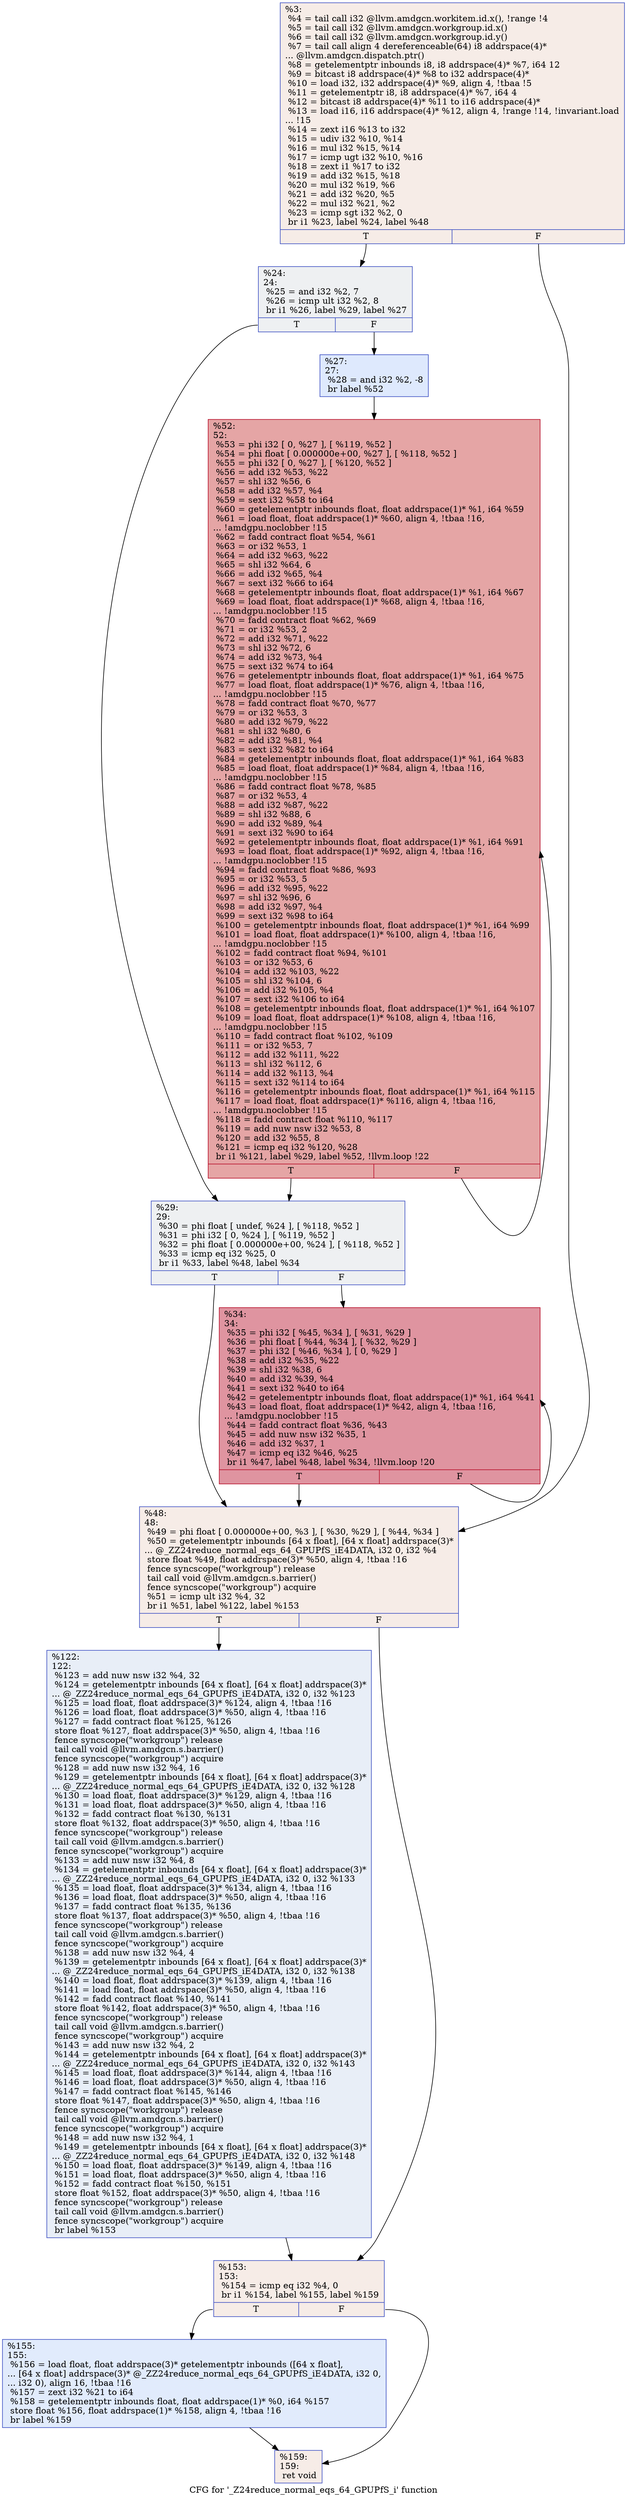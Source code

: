digraph "CFG for '_Z24reduce_normal_eqs_64_GPUPfS_i' function" {
	label="CFG for '_Z24reduce_normal_eqs_64_GPUPfS_i' function";

	Node0x4b92f50 [shape=record,color="#3d50c3ff", style=filled, fillcolor="#ead5c970",label="{%3:\l  %4 = tail call i32 @llvm.amdgcn.workitem.id.x(), !range !4\l  %5 = tail call i32 @llvm.amdgcn.workgroup.id.x()\l  %6 = tail call i32 @llvm.amdgcn.workgroup.id.y()\l  %7 = tail call align 4 dereferenceable(64) i8 addrspace(4)*\l... @llvm.amdgcn.dispatch.ptr()\l  %8 = getelementptr inbounds i8, i8 addrspace(4)* %7, i64 12\l  %9 = bitcast i8 addrspace(4)* %8 to i32 addrspace(4)*\l  %10 = load i32, i32 addrspace(4)* %9, align 4, !tbaa !5\l  %11 = getelementptr i8, i8 addrspace(4)* %7, i64 4\l  %12 = bitcast i8 addrspace(4)* %11 to i16 addrspace(4)*\l  %13 = load i16, i16 addrspace(4)* %12, align 4, !range !14, !invariant.load\l... !15\l  %14 = zext i16 %13 to i32\l  %15 = udiv i32 %10, %14\l  %16 = mul i32 %15, %14\l  %17 = icmp ugt i32 %10, %16\l  %18 = zext i1 %17 to i32\l  %19 = add i32 %15, %18\l  %20 = mul i32 %19, %6\l  %21 = add i32 %20, %5\l  %22 = mul i32 %21, %2\l  %23 = icmp sgt i32 %2, 0\l  br i1 %23, label %24, label %48\l|{<s0>T|<s1>F}}"];
	Node0x4b92f50:s0 -> Node0x4b93d20;
	Node0x4b92f50:s1 -> Node0x4b95820;
	Node0x4b93d20 [shape=record,color="#3d50c3ff", style=filled, fillcolor="#d9dce170",label="{%24:\l24:                                               \l  %25 = and i32 %2, 7\l  %26 = icmp ult i32 %2, 8\l  br i1 %26, label %29, label %27\l|{<s0>T|<s1>F}}"];
	Node0x4b93d20:s0 -> Node0x4b95ab0;
	Node0x4b93d20:s1 -> Node0x4b95b00;
	Node0x4b95b00 [shape=record,color="#3d50c3ff", style=filled, fillcolor="#b5cdfa70",label="{%27:\l27:                                               \l  %28 = and i32 %2, -8\l  br label %52\l}"];
	Node0x4b95b00 -> Node0x4b95d00;
	Node0x4b95ab0 [shape=record,color="#3d50c3ff", style=filled, fillcolor="#d9dce170",label="{%29:\l29:                                               \l  %30 = phi float [ undef, %24 ], [ %118, %52 ]\l  %31 = phi i32 [ 0, %24 ], [ %119, %52 ]\l  %32 = phi float [ 0.000000e+00, %24 ], [ %118, %52 ]\l  %33 = icmp eq i32 %25, 0\l  br i1 %33, label %48, label %34\l|{<s0>T|<s1>F}}"];
	Node0x4b95ab0:s0 -> Node0x4b95820;
	Node0x4b95ab0:s1 -> Node0x4b95420;
	Node0x4b95420 [shape=record,color="#b70d28ff", style=filled, fillcolor="#b70d2870",label="{%34:\l34:                                               \l  %35 = phi i32 [ %45, %34 ], [ %31, %29 ]\l  %36 = phi float [ %44, %34 ], [ %32, %29 ]\l  %37 = phi i32 [ %46, %34 ], [ 0, %29 ]\l  %38 = add i32 %35, %22\l  %39 = shl i32 %38, 6\l  %40 = add i32 %39, %4\l  %41 = sext i32 %40 to i64\l  %42 = getelementptr inbounds float, float addrspace(1)* %1, i64 %41\l  %43 = load float, float addrspace(1)* %42, align 4, !tbaa !16,\l... !amdgpu.noclobber !15\l  %44 = fadd contract float %36, %43\l  %45 = add nuw nsw i32 %35, 1\l  %46 = add i32 %37, 1\l  %47 = icmp eq i32 %46, %25\l  br i1 %47, label %48, label %34, !llvm.loop !20\l|{<s0>T|<s1>F}}"];
	Node0x4b95420:s0 -> Node0x4b95820;
	Node0x4b95420:s1 -> Node0x4b95420;
	Node0x4b95820 [shape=record,color="#3d50c3ff", style=filled, fillcolor="#ead5c970",label="{%48:\l48:                                               \l  %49 = phi float [ 0.000000e+00, %3 ], [ %30, %29 ], [ %44, %34 ]\l  %50 = getelementptr inbounds [64 x float], [64 x float] addrspace(3)*\l... @_ZZ24reduce_normal_eqs_64_GPUPfS_iE4DATA, i32 0, i32 %4\l  store float %49, float addrspace(3)* %50, align 4, !tbaa !16\l  fence syncscope(\"workgroup\") release\l  tail call void @llvm.amdgcn.s.barrier()\l  fence syncscope(\"workgroup\") acquire\l  %51 = icmp ult i32 %4, 32\l  br i1 %51, label %122, label %153\l|{<s0>T|<s1>F}}"];
	Node0x4b95820:s0 -> Node0x4b98a80;
	Node0x4b95820:s1 -> Node0x4b98b10;
	Node0x4b95d00 [shape=record,color="#b70d28ff", style=filled, fillcolor="#c5333470",label="{%52:\l52:                                               \l  %53 = phi i32 [ 0, %27 ], [ %119, %52 ]\l  %54 = phi float [ 0.000000e+00, %27 ], [ %118, %52 ]\l  %55 = phi i32 [ 0, %27 ], [ %120, %52 ]\l  %56 = add i32 %53, %22\l  %57 = shl i32 %56, 6\l  %58 = add i32 %57, %4\l  %59 = sext i32 %58 to i64\l  %60 = getelementptr inbounds float, float addrspace(1)* %1, i64 %59\l  %61 = load float, float addrspace(1)* %60, align 4, !tbaa !16,\l... !amdgpu.noclobber !15\l  %62 = fadd contract float %54, %61\l  %63 = or i32 %53, 1\l  %64 = add i32 %63, %22\l  %65 = shl i32 %64, 6\l  %66 = add i32 %65, %4\l  %67 = sext i32 %66 to i64\l  %68 = getelementptr inbounds float, float addrspace(1)* %1, i64 %67\l  %69 = load float, float addrspace(1)* %68, align 4, !tbaa !16,\l... !amdgpu.noclobber !15\l  %70 = fadd contract float %62, %69\l  %71 = or i32 %53, 2\l  %72 = add i32 %71, %22\l  %73 = shl i32 %72, 6\l  %74 = add i32 %73, %4\l  %75 = sext i32 %74 to i64\l  %76 = getelementptr inbounds float, float addrspace(1)* %1, i64 %75\l  %77 = load float, float addrspace(1)* %76, align 4, !tbaa !16,\l... !amdgpu.noclobber !15\l  %78 = fadd contract float %70, %77\l  %79 = or i32 %53, 3\l  %80 = add i32 %79, %22\l  %81 = shl i32 %80, 6\l  %82 = add i32 %81, %4\l  %83 = sext i32 %82 to i64\l  %84 = getelementptr inbounds float, float addrspace(1)* %1, i64 %83\l  %85 = load float, float addrspace(1)* %84, align 4, !tbaa !16,\l... !amdgpu.noclobber !15\l  %86 = fadd contract float %78, %85\l  %87 = or i32 %53, 4\l  %88 = add i32 %87, %22\l  %89 = shl i32 %88, 6\l  %90 = add i32 %89, %4\l  %91 = sext i32 %90 to i64\l  %92 = getelementptr inbounds float, float addrspace(1)* %1, i64 %91\l  %93 = load float, float addrspace(1)* %92, align 4, !tbaa !16,\l... !amdgpu.noclobber !15\l  %94 = fadd contract float %86, %93\l  %95 = or i32 %53, 5\l  %96 = add i32 %95, %22\l  %97 = shl i32 %96, 6\l  %98 = add i32 %97, %4\l  %99 = sext i32 %98 to i64\l  %100 = getelementptr inbounds float, float addrspace(1)* %1, i64 %99\l  %101 = load float, float addrspace(1)* %100, align 4, !tbaa !16,\l... !amdgpu.noclobber !15\l  %102 = fadd contract float %94, %101\l  %103 = or i32 %53, 6\l  %104 = add i32 %103, %22\l  %105 = shl i32 %104, 6\l  %106 = add i32 %105, %4\l  %107 = sext i32 %106 to i64\l  %108 = getelementptr inbounds float, float addrspace(1)* %1, i64 %107\l  %109 = load float, float addrspace(1)* %108, align 4, !tbaa !16,\l... !amdgpu.noclobber !15\l  %110 = fadd contract float %102, %109\l  %111 = or i32 %53, 7\l  %112 = add i32 %111, %22\l  %113 = shl i32 %112, 6\l  %114 = add i32 %113, %4\l  %115 = sext i32 %114 to i64\l  %116 = getelementptr inbounds float, float addrspace(1)* %1, i64 %115\l  %117 = load float, float addrspace(1)* %116, align 4, !tbaa !16,\l... !amdgpu.noclobber !15\l  %118 = fadd contract float %110, %117\l  %119 = add nuw nsw i32 %53, 8\l  %120 = add i32 %55, 8\l  %121 = icmp eq i32 %120, %28\l  br i1 %121, label %29, label %52, !llvm.loop !22\l|{<s0>T|<s1>F}}"];
	Node0x4b95d00:s0 -> Node0x4b95ab0;
	Node0x4b95d00:s1 -> Node0x4b95d00;
	Node0x4b98a80 [shape=record,color="#3d50c3ff", style=filled, fillcolor="#cbd8ee70",label="{%122:\l122:                                              \l  %123 = add nuw nsw i32 %4, 32\l  %124 = getelementptr inbounds [64 x float], [64 x float] addrspace(3)*\l... @_ZZ24reduce_normal_eqs_64_GPUPfS_iE4DATA, i32 0, i32 %123\l  %125 = load float, float addrspace(3)* %124, align 4, !tbaa !16\l  %126 = load float, float addrspace(3)* %50, align 4, !tbaa !16\l  %127 = fadd contract float %125, %126\l  store float %127, float addrspace(3)* %50, align 4, !tbaa !16\l  fence syncscope(\"workgroup\") release\l  tail call void @llvm.amdgcn.s.barrier()\l  fence syncscope(\"workgroup\") acquire\l  %128 = add nuw nsw i32 %4, 16\l  %129 = getelementptr inbounds [64 x float], [64 x float] addrspace(3)*\l... @_ZZ24reduce_normal_eqs_64_GPUPfS_iE4DATA, i32 0, i32 %128\l  %130 = load float, float addrspace(3)* %129, align 4, !tbaa !16\l  %131 = load float, float addrspace(3)* %50, align 4, !tbaa !16\l  %132 = fadd contract float %130, %131\l  store float %132, float addrspace(3)* %50, align 4, !tbaa !16\l  fence syncscope(\"workgroup\") release\l  tail call void @llvm.amdgcn.s.barrier()\l  fence syncscope(\"workgroup\") acquire\l  %133 = add nuw nsw i32 %4, 8\l  %134 = getelementptr inbounds [64 x float], [64 x float] addrspace(3)*\l... @_ZZ24reduce_normal_eqs_64_GPUPfS_iE4DATA, i32 0, i32 %133\l  %135 = load float, float addrspace(3)* %134, align 4, !tbaa !16\l  %136 = load float, float addrspace(3)* %50, align 4, !tbaa !16\l  %137 = fadd contract float %135, %136\l  store float %137, float addrspace(3)* %50, align 4, !tbaa !16\l  fence syncscope(\"workgroup\") release\l  tail call void @llvm.amdgcn.s.barrier()\l  fence syncscope(\"workgroup\") acquire\l  %138 = add nuw nsw i32 %4, 4\l  %139 = getelementptr inbounds [64 x float], [64 x float] addrspace(3)*\l... @_ZZ24reduce_normal_eqs_64_GPUPfS_iE4DATA, i32 0, i32 %138\l  %140 = load float, float addrspace(3)* %139, align 4, !tbaa !16\l  %141 = load float, float addrspace(3)* %50, align 4, !tbaa !16\l  %142 = fadd contract float %140, %141\l  store float %142, float addrspace(3)* %50, align 4, !tbaa !16\l  fence syncscope(\"workgroup\") release\l  tail call void @llvm.amdgcn.s.barrier()\l  fence syncscope(\"workgroup\") acquire\l  %143 = add nuw nsw i32 %4, 2\l  %144 = getelementptr inbounds [64 x float], [64 x float] addrspace(3)*\l... @_ZZ24reduce_normal_eqs_64_GPUPfS_iE4DATA, i32 0, i32 %143\l  %145 = load float, float addrspace(3)* %144, align 4, !tbaa !16\l  %146 = load float, float addrspace(3)* %50, align 4, !tbaa !16\l  %147 = fadd contract float %145, %146\l  store float %147, float addrspace(3)* %50, align 4, !tbaa !16\l  fence syncscope(\"workgroup\") release\l  tail call void @llvm.amdgcn.s.barrier()\l  fence syncscope(\"workgroup\") acquire\l  %148 = add nuw nsw i32 %4, 1\l  %149 = getelementptr inbounds [64 x float], [64 x float] addrspace(3)*\l... @_ZZ24reduce_normal_eqs_64_GPUPfS_iE4DATA, i32 0, i32 %148\l  %150 = load float, float addrspace(3)* %149, align 4, !tbaa !16\l  %151 = load float, float addrspace(3)* %50, align 4, !tbaa !16\l  %152 = fadd contract float %150, %151\l  store float %152, float addrspace(3)* %50, align 4, !tbaa !16\l  fence syncscope(\"workgroup\") release\l  tail call void @llvm.amdgcn.s.barrier()\l  fence syncscope(\"workgroup\") acquire\l  br label %153\l}"];
	Node0x4b98a80 -> Node0x4b98b10;
	Node0x4b98b10 [shape=record,color="#3d50c3ff", style=filled, fillcolor="#ead5c970",label="{%153:\l153:                                              \l  %154 = icmp eq i32 %4, 0\l  br i1 %154, label %155, label %159\l|{<s0>T|<s1>F}}"];
	Node0x4b98b10:s0 -> Node0x4b9da60;
	Node0x4b98b10:s1 -> Node0x4b9dab0;
	Node0x4b9da60 [shape=record,color="#3d50c3ff", style=filled, fillcolor="#bbd1f870",label="{%155:\l155:                                              \l  %156 = load float, float addrspace(3)* getelementptr inbounds ([64 x float],\l... [64 x float] addrspace(3)* @_ZZ24reduce_normal_eqs_64_GPUPfS_iE4DATA, i32 0,\l... i32 0), align 16, !tbaa !16\l  %157 = zext i32 %21 to i64\l  %158 = getelementptr inbounds float, float addrspace(1)* %0, i64 %157\l  store float %156, float addrspace(1)* %158, align 4, !tbaa !16\l  br label %159\l}"];
	Node0x4b9da60 -> Node0x4b9dab0;
	Node0x4b9dab0 [shape=record,color="#3d50c3ff", style=filled, fillcolor="#ead5c970",label="{%159:\l159:                                              \l  ret void\l}"];
}
